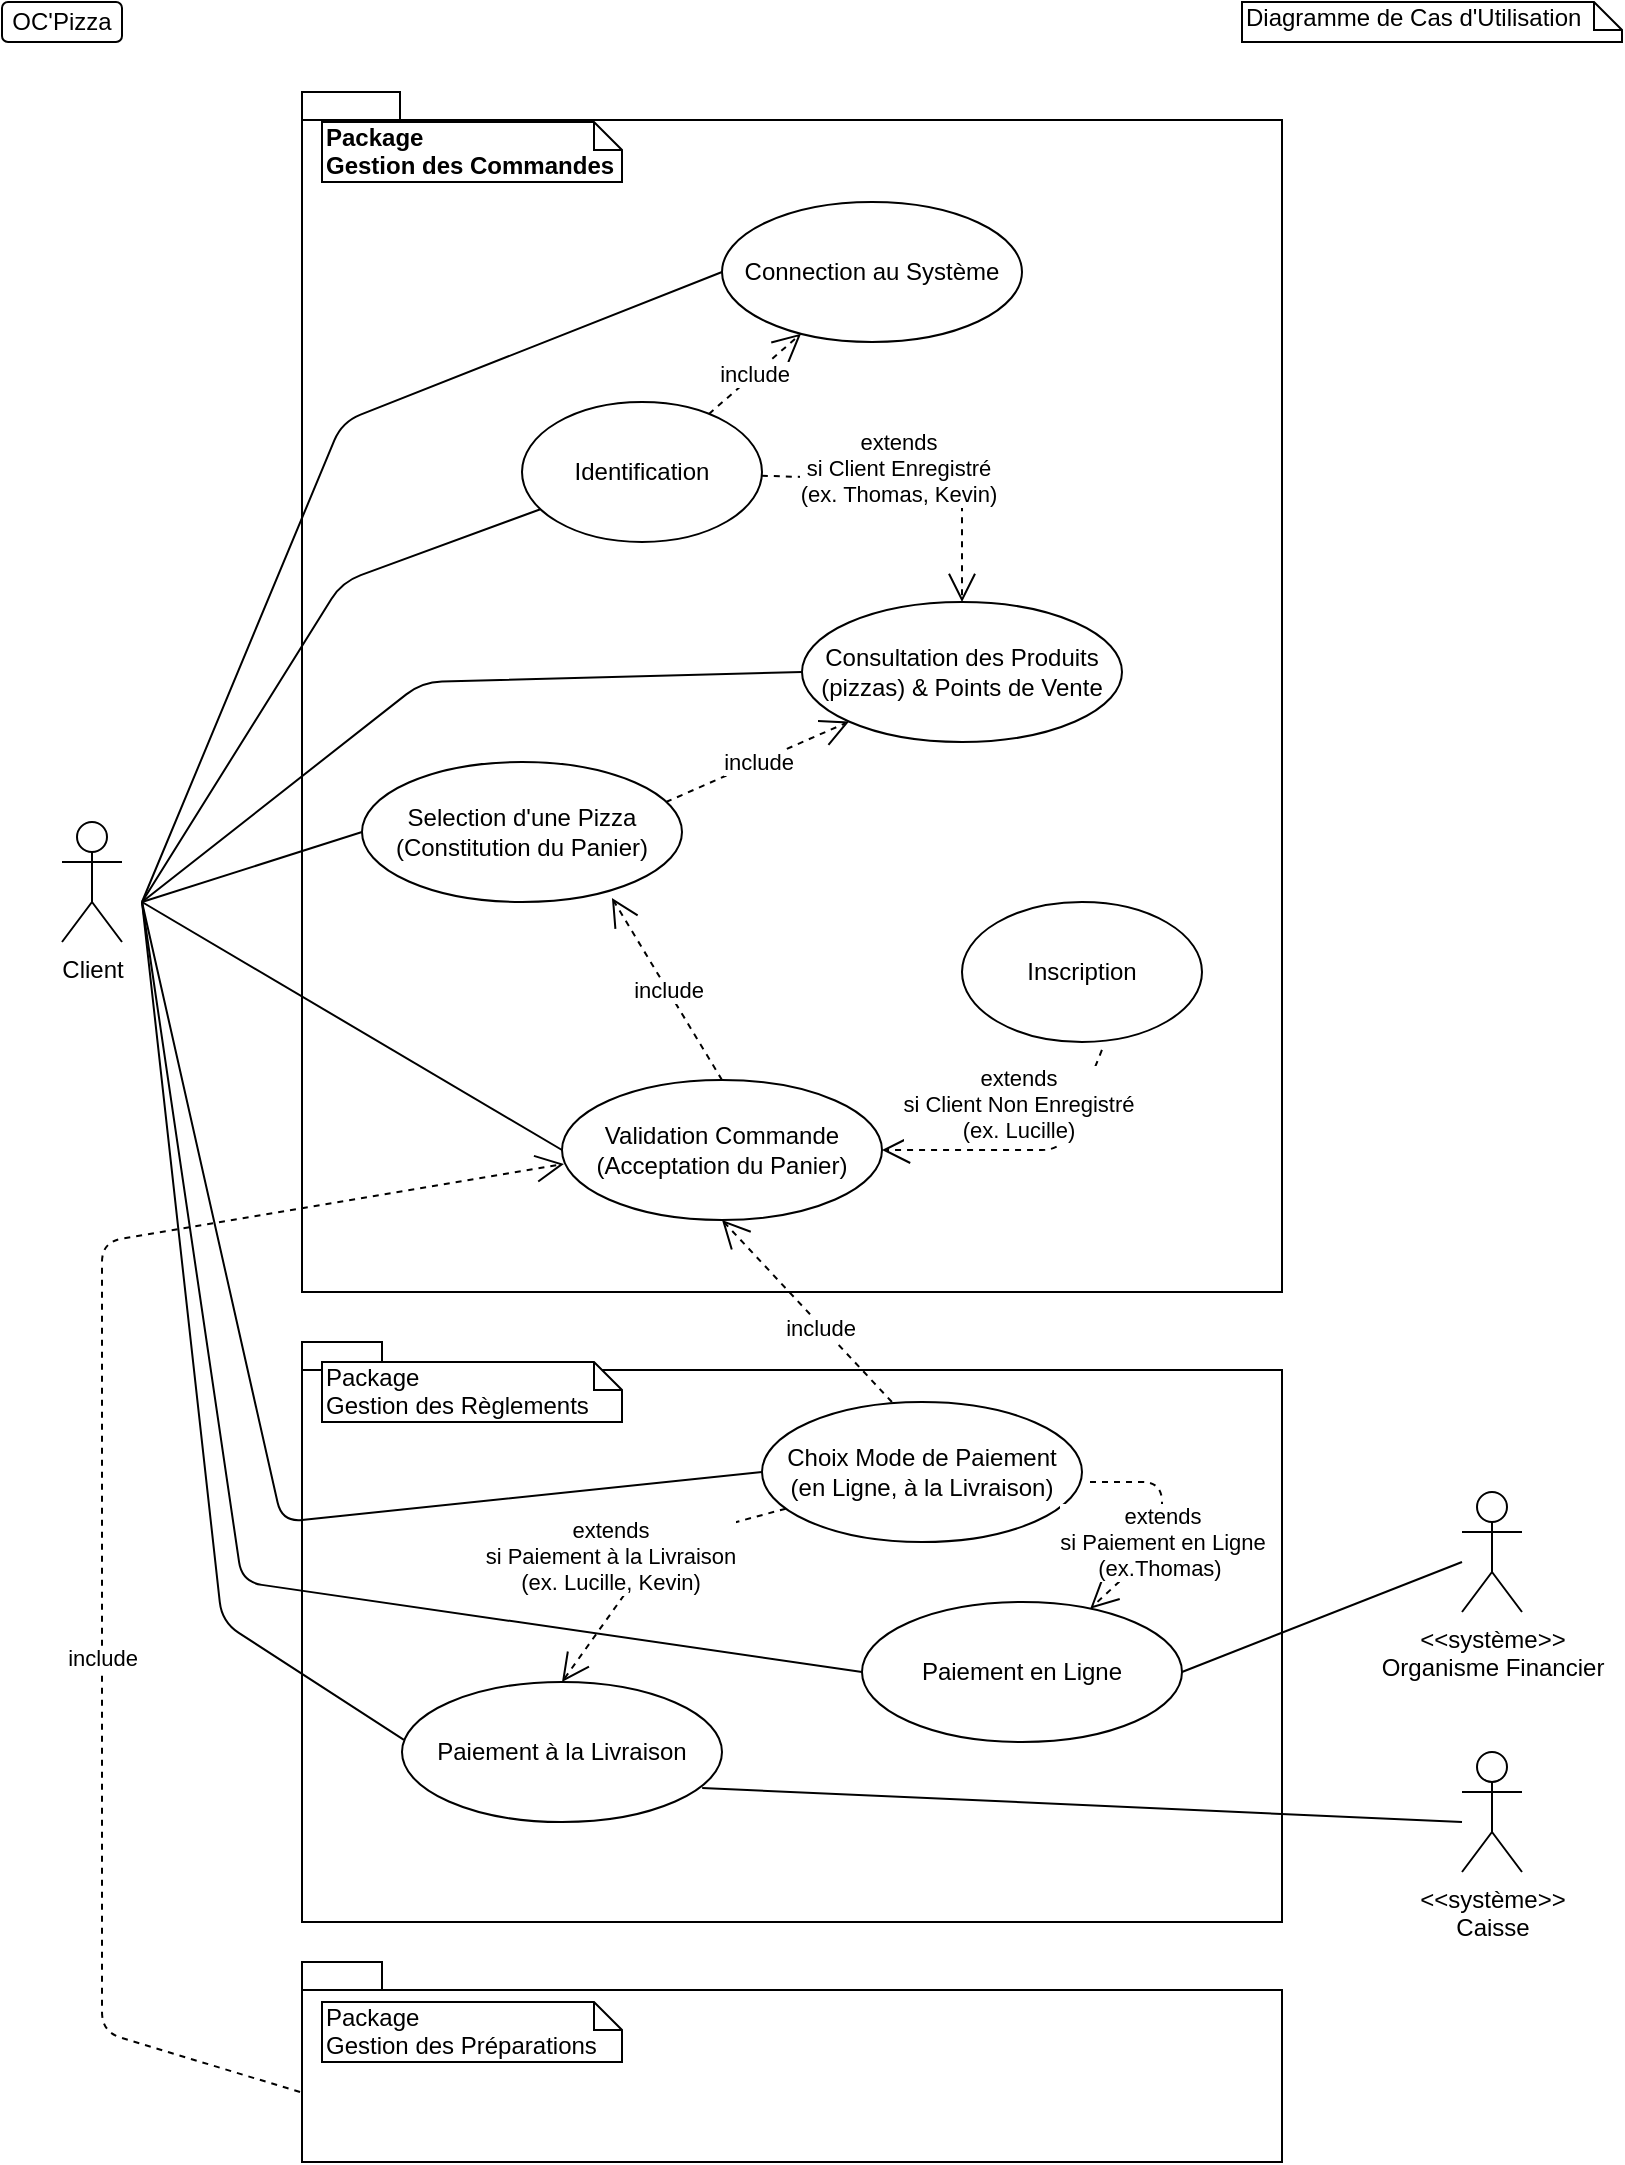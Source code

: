 <mxfile version="12.3.1" type="device" pages="1"><diagram id="ZVZr_ygmx5iWLDqqZzpk" name="Page-1"><mxGraphModel dx="1084" dy="651" grid="1" gridSize="10" guides="1" tooltips="1" connect="1" arrows="1" fold="1" page="1" pageScale="1" pageWidth="827" pageHeight="1169" math="0" shadow="0"><root><mxCell id="0"/><mxCell id="1" parent="0"/><mxCell id="7RBhTeeqjgn5L5TprI7I-26" value="" style="shape=folder;fontStyle=1;spacingTop=10;tabWidth=40;tabHeight=14;tabPosition=left;html=1;" parent="1" vertex="1"><mxGeometry x="160" y="680" width="490" height="290" as="geometry"/></mxCell><mxCell id="7RBhTeeqjgn5L5TprI7I-27" value="" style="shape=folder;fontStyle=1;spacingTop=10;tabWidth=40;tabHeight=14;tabPosition=left;html=1;" parent="1" vertex="1"><mxGeometry x="160" y="990" width="490" height="100" as="geometry"/></mxCell><mxCell id="7RBhTeeqjgn5L5TprI7I-25" value="" style="shape=folder;fontStyle=1;spacingTop=10;tabWidth=40;tabHeight=14;tabPosition=left;html=1;" parent="1" vertex="1"><mxGeometry x="160" y="55" width="490" height="600" as="geometry"/></mxCell><mxCell id="HdKIo4G3xb_w0U2Cbs_q-2" value="OC'Pizza" style="rounded=1;whiteSpace=wrap;html=1;" parent="1" vertex="1"><mxGeometry x="10" y="10" width="60" height="20" as="geometry"/></mxCell><mxCell id="HdKIo4G3xb_w0U2Cbs_q-4" value="Diagramme de Cas d'Utilisation" style="shape=note;whiteSpace=wrap;html=1;size=14;verticalAlign=top;align=left;spacingTop=-6;" parent="1" vertex="1"><mxGeometry x="630" y="10" width="190" height="20" as="geometry"/></mxCell><mxCell id="HdKIo4G3xb_w0U2Cbs_q-5" value="Client" style="shape=umlActor;verticalLabelPosition=bottom;labelBackgroundColor=#ffffff;verticalAlign=top;html=1;" parent="1" vertex="1"><mxGeometry x="40" y="420" width="30" height="60" as="geometry"/></mxCell><mxCell id="7RBhTeeqjgn5L5TprI7I-1" value="Connection au Système" style="ellipse;whiteSpace=wrap;html=1;" parent="1" vertex="1"><mxGeometry x="370" y="110" width="150" height="70" as="geometry"/></mxCell><mxCell id="7RBhTeeqjgn5L5TprI7I-2" value="Identification" style="ellipse;whiteSpace=wrap;html=1;" parent="1" vertex="1"><mxGeometry x="270" y="210" width="120" height="70" as="geometry"/></mxCell><mxCell id="7RBhTeeqjgn5L5TprI7I-3" value="Inscription" style="ellipse;whiteSpace=wrap;html=1;" parent="1" vertex="1"><mxGeometry x="490" y="460" width="120" height="70" as="geometry"/></mxCell><mxCell id="7RBhTeeqjgn5L5TprI7I-4" value="Consultation des Produits&lt;br&gt;(pizzas) &amp;amp; Points de Vente" style="ellipse;whiteSpace=wrap;html=1;" parent="1" vertex="1"><mxGeometry x="410" y="310" width="160" height="70" as="geometry"/></mxCell><mxCell id="7RBhTeeqjgn5L5TprI7I-5" value="Selection d'une Pizza&lt;br&gt;(Constitution du Panier)" style="ellipse;whiteSpace=wrap;html=1;" parent="1" vertex="1"><mxGeometry x="190" y="390" width="160" height="70" as="geometry"/></mxCell><mxCell id="7RBhTeeqjgn5L5TprI7I-6" value="Validation Commande&lt;br&gt;(Acceptation du Panier)" style="ellipse;whiteSpace=wrap;html=1;" parent="1" vertex="1"><mxGeometry x="290" y="549" width="160" height="70" as="geometry"/></mxCell><mxCell id="7RBhTeeqjgn5L5TprI7I-8" value="&lt;b&gt;Package&lt;br&gt;Gestion des Commandes&lt;/b&gt;" style="shape=note;whiteSpace=wrap;html=1;size=14;verticalAlign=top;align=left;spacingTop=-6;" parent="1" vertex="1"><mxGeometry x="170" y="70" width="150" height="30" as="geometry"/></mxCell><mxCell id="7RBhTeeqjgn5L5TprI7I-9" value="" style="endArrow=none;html=1;entryX=0;entryY=0.5;entryDx=0;entryDy=0;" parent="1" target="7RBhTeeqjgn5L5TprI7I-1" edge="1"><mxGeometry width="50" height="50" relative="1" as="geometry"><mxPoint x="80" y="460" as="sourcePoint"/><mxPoint x="300" y="178.167" as="targetPoint"/><Array as="points"><mxPoint x="180" y="220"/></Array></mxGeometry></mxCell><mxCell id="7RBhTeeqjgn5L5TprI7I-10" value="" style="endArrow=none;html=1;" parent="1" target="7RBhTeeqjgn5L5TprI7I-2" edge="1"><mxGeometry width="50" height="50" relative="1" as="geometry"><mxPoint x="80" y="460" as="sourcePoint"/><mxPoint x="380" y="155" as="targetPoint"/><Array as="points"><mxPoint x="180" y="300"/></Array></mxGeometry></mxCell><mxCell id="7RBhTeeqjgn5L5TprI7I-12" value="" style="endArrow=none;html=1;entryX=0;entryY=0.5;entryDx=0;entryDy=0;" parent="1" target="7RBhTeeqjgn5L5TprI7I-4" edge="1"><mxGeometry width="50" height="50" relative="1" as="geometry"><mxPoint x="80" y="460" as="sourcePoint"/><mxPoint x="380" y="155" as="targetPoint"/><Array as="points"><mxPoint x="220" y="350"/></Array></mxGeometry></mxCell><mxCell id="7RBhTeeqjgn5L5TprI7I-13" value="" style="endArrow=none;html=1;entryX=0;entryY=0.5;entryDx=0;entryDy=0;" parent="1" target="7RBhTeeqjgn5L5TprI7I-5" edge="1"><mxGeometry width="50" height="50" relative="1" as="geometry"><mxPoint x="80" y="460" as="sourcePoint"/><mxPoint x="380" y="155" as="targetPoint"/></mxGeometry></mxCell><mxCell id="7RBhTeeqjgn5L5TprI7I-14" value="" style="endArrow=none;html=1;entryX=0;entryY=0.5;entryDx=0;entryDy=0;" parent="1" target="7RBhTeeqjgn5L5TprI7I-6" edge="1"><mxGeometry width="50" height="50" relative="1" as="geometry"><mxPoint x="80" y="460" as="sourcePoint"/><mxPoint x="380" y="155" as="targetPoint"/></mxGeometry></mxCell><mxCell id="7RBhTeeqjgn5L5TprI7I-15" value="Package&lt;br&gt;Gestion des Règlements" style="shape=note;whiteSpace=wrap;html=1;size=14;verticalAlign=top;align=left;spacingTop=-6;" parent="1" vertex="1"><mxGeometry x="170" y="690" width="150" height="30" as="geometry"/></mxCell><mxCell id="7RBhTeeqjgn5L5TprI7I-16" value="Paiement en Ligne" style="ellipse;whiteSpace=wrap;html=1;" parent="1" vertex="1"><mxGeometry x="440" y="810" width="160" height="70" as="geometry"/></mxCell><mxCell id="7RBhTeeqjgn5L5TprI7I-17" value="Choix Mode de Paiement&lt;br&gt;(en Ligne, à la Livraison)" style="ellipse;whiteSpace=wrap;html=1;" parent="1" vertex="1"><mxGeometry x="390" y="710" width="160" height="70" as="geometry"/></mxCell><mxCell id="7RBhTeeqjgn5L5TprI7I-18" value="Package&lt;br&gt;Gestion des Préparations" style="shape=note;whiteSpace=wrap;html=1;size=14;verticalAlign=top;align=left;spacingTop=-6;" parent="1" vertex="1"><mxGeometry x="170" y="1010" width="150" height="30" as="geometry"/></mxCell><mxCell id="7RBhTeeqjgn5L5TprI7I-19" value="" style="endArrow=none;html=1;entryX=0;entryY=0.5;entryDx=0;entryDy=0;" parent="1" target="7RBhTeeqjgn5L5TprI7I-17" edge="1"><mxGeometry width="50" height="50" relative="1" as="geometry"><mxPoint x="80" y="460" as="sourcePoint"/><mxPoint x="120" y="594" as="targetPoint"/><Array as="points"><mxPoint x="150" y="770"/></Array></mxGeometry></mxCell><mxCell id="7RBhTeeqjgn5L5TprI7I-20" value="" style="endArrow=none;html=1;entryX=0;entryY=0.5;entryDx=0;entryDy=0;" parent="1" target="7RBhTeeqjgn5L5TprI7I-16" edge="1"><mxGeometry width="50" height="50" relative="1" as="geometry"><mxPoint x="80" y="460" as="sourcePoint"/><mxPoint x="360" y="895" as="targetPoint"/><Array as="points"><mxPoint x="130" y="800"/></Array></mxGeometry></mxCell><mxCell id="7RBhTeeqjgn5L5TprI7I-21" value="&amp;lt;&amp;lt;système&amp;gt;&amp;gt;&lt;br&gt;Organisme Financier" style="shape=umlActor;verticalLabelPosition=bottom;labelBackgroundColor=#ffffff;verticalAlign=top;html=1;" parent="1" vertex="1"><mxGeometry x="740" y="755" width="30" height="60" as="geometry"/></mxCell><mxCell id="7RBhTeeqjgn5L5TprI7I-24" value="" style="endArrow=none;html=1;exitX=1;exitY=0.5;exitDx=0;exitDy=0;" parent="1" source="7RBhTeeqjgn5L5TprI7I-16" edge="1"><mxGeometry width="50" height="50" relative="1" as="geometry"><mxPoint x="600" y="953" as="sourcePoint"/><mxPoint x="740" y="790" as="targetPoint"/></mxGeometry></mxCell><mxCell id="7RBhTeeqjgn5L5TprI7I-29" value="include" style="endArrow=open;endSize=12;dashed=1;html=1;entryX=0.006;entryY=0.6;entryDx=0;entryDy=0;entryPerimeter=0;exitX=-0.002;exitY=0.65;exitDx=0;exitDy=0;exitPerimeter=0;" parent="1" source="7RBhTeeqjgn5L5TprI7I-27" target="7RBhTeeqjgn5L5TprI7I-6" edge="1"><mxGeometry x="-0.208" width="160" relative="1" as="geometry"><mxPoint x="160" y="1045" as="sourcePoint"/><mxPoint x="50" y="595" as="targetPoint"/><Array as="points"><mxPoint x="60" y="1025"/><mxPoint x="60" y="630"/></Array><mxPoint as="offset"/></mxGeometry></mxCell><mxCell id="7RBhTeeqjgn5L5TprI7I-30" value="include" style="endArrow=open;endSize=12;dashed=1;html=1;" parent="1" source="7RBhTeeqjgn5L5TprI7I-2" target="7RBhTeeqjgn5L5TprI7I-1" edge="1"><mxGeometry width="160" relative="1" as="geometry"><mxPoint x="365" y="209.5" as="sourcePoint"/><mxPoint x="525" y="209.5" as="targetPoint"/></mxGeometry></mxCell><mxCell id="7RBhTeeqjgn5L5TprI7I-34" value="include" style="endArrow=open;endSize=12;dashed=1;html=1;exitX=0.95;exitY=0.286;exitDx=0;exitDy=0;exitPerimeter=0;" parent="1" target="7RBhTeeqjgn5L5TprI7I-4" edge="1" source="7RBhTeeqjgn5L5TprI7I-5"><mxGeometry width="160" relative="1" as="geometry"><mxPoint x="440" y="449" as="sourcePoint"/><mxPoint x="437" y="420" as="targetPoint"/></mxGeometry></mxCell><mxCell id="7RBhTeeqjgn5L5TprI7I-36" value="include" style="endArrow=open;endSize=12;dashed=1;html=1;exitX=0.5;exitY=0;exitDx=0;exitDy=0;entryX=0.781;entryY=0.971;entryDx=0;entryDy=0;entryPerimeter=0;" parent="1" source="7RBhTeeqjgn5L5TprI7I-6" target="7RBhTeeqjgn5L5TprI7I-5" edge="1"><mxGeometry width="160" relative="1" as="geometry"><mxPoint x="450" y="459" as="sourcePoint"/><mxPoint x="444.721" y="419.939" as="targetPoint"/><Array as="points"/><mxPoint as="offset"/></mxGeometry></mxCell><mxCell id="7RBhTeeqjgn5L5TprI7I-37" value="include" style="endArrow=open;endSize=12;dashed=1;html=1;exitX=0.406;exitY=0;exitDx=0;exitDy=0;exitPerimeter=0;entryX=0.5;entryY=1;entryDx=0;entryDy=0;" parent="1" source="7RBhTeeqjgn5L5TprI7I-17" target="7RBhTeeqjgn5L5TprI7I-6" edge="1"><mxGeometry x="-0.169" y="1" width="160" relative="1" as="geometry"><mxPoint x="420" y="740" as="sourcePoint"/><mxPoint x="580" y="740" as="targetPoint"/><mxPoint as="offset"/></mxGeometry></mxCell><mxCell id="7RBhTeeqjgn5L5TprI7I-38" value="extends&lt;br&gt;si Client Enregistré&lt;br&gt;(ex. Thomas, Kevin)" style="endArrow=open;endSize=12;dashed=1;html=1;entryX=0.5;entryY=0;entryDx=0;entryDy=0;" parent="1" source="7RBhTeeqjgn5L5TprI7I-2" target="7RBhTeeqjgn5L5TprI7I-4" edge="1"><mxGeometry x="-0.152" y="6" width="160" relative="1" as="geometry"><mxPoint x="340" y="329.5" as="sourcePoint"/><mxPoint x="500" y="329.5" as="targetPoint"/><Array as="points"><mxPoint x="490" y="250"/></Array><mxPoint as="offset"/></mxGeometry></mxCell><mxCell id="7RBhTeeqjgn5L5TprI7I-39" value="extends&lt;br&gt;si Client Non Enregistré&lt;br&gt;(ex. Lucille)" style="endArrow=open;endSize=12;dashed=1;html=1;entryX=1;entryY=0.5;entryDx=0;entryDy=0;exitX=0.583;exitY=1.057;exitDx=0;exitDy=0;exitPerimeter=0;" parent="1" source="7RBhTeeqjgn5L5TprI7I-3" target="7RBhTeeqjgn5L5TprI7I-6" edge="1"><mxGeometry x="-0.436" y="-29" width="160" relative="1" as="geometry"><mxPoint x="610" y="329.5" as="sourcePoint"/><mxPoint x="450" y="329.5" as="targetPoint"/><Array as="points"><mxPoint x="540" y="584"/></Array><mxPoint as="offset"/></mxGeometry></mxCell><mxCell id="7RBhTeeqjgn5L5TprI7I-40" value="extends&lt;br&gt;si Paiement en Ligne&lt;br&gt;(ex.Thomas)&amp;nbsp;" style="endArrow=open;endSize=12;dashed=1;html=1;" parent="1" target="7RBhTeeqjgn5L5TprI7I-16" edge="1"><mxGeometry x="0.148" width="160" relative="1" as="geometry"><mxPoint x="554" y="750" as="sourcePoint"/><mxPoint x="390" y="839.5" as="targetPoint"/><Array as="points"><mxPoint x="590" y="750"/><mxPoint x="590" y="780"/></Array><mxPoint as="offset"/></mxGeometry></mxCell><mxCell id="7nj0puipzfk8nmyNjn8S-1" value="Paiement à la Livraison" style="ellipse;whiteSpace=wrap;html=1;" parent="1" vertex="1"><mxGeometry x="210" y="850" width="160" height="70" as="geometry"/></mxCell><mxCell id="7nj0puipzfk8nmyNjn8S-2" value="&amp;lt;&amp;lt;système&amp;gt;&amp;gt;&lt;br&gt;Caisse" style="shape=umlActor;verticalLabelPosition=bottom;labelBackgroundColor=#ffffff;verticalAlign=top;html=1;" parent="1" vertex="1"><mxGeometry x="740" y="885" width="30" height="60" as="geometry"/></mxCell><mxCell id="7nj0puipzfk8nmyNjn8S-6" value="" style="endArrow=none;html=1;entryX=0.006;entryY=0.414;entryDx=0;entryDy=0;entryPerimeter=0;" parent="1" target="7nj0puipzfk8nmyNjn8S-1" edge="1"><mxGeometry width="50" height="50" relative="1" as="geometry"><mxPoint x="80" y="460" as="sourcePoint"/><mxPoint x="450" y="855" as="targetPoint"/><Array as="points"><mxPoint x="120" y="820"/></Array></mxGeometry></mxCell><mxCell id="7nj0puipzfk8nmyNjn8S-8" value="" style="endArrow=none;html=1;exitX=0.938;exitY=0.757;exitDx=0;exitDy=0;exitPerimeter=0;" parent="1" source="7nj0puipzfk8nmyNjn8S-1" edge="1"><mxGeometry width="50" height="50" relative="1" as="geometry"><mxPoint x="380" y="947.5" as="sourcePoint"/><mxPoint x="740" y="920" as="targetPoint"/><Array as="points"/></mxGeometry></mxCell><mxCell id="7nj0puipzfk8nmyNjn8S-9" value="extends&lt;br&gt;si Paiement à la Livraison&lt;br&gt;(ex. Lucille, Kevin)" style="endArrow=open;endSize=12;dashed=1;html=1;entryX=0.5;entryY=0;entryDx=0;entryDy=0;" parent="1" source="7RBhTeeqjgn5L5TprI7I-17" target="7nj0puipzfk8nmyNjn8S-1" edge="1"><mxGeometry x="-0.046" y="-20" width="160" relative="1" as="geometry"><mxPoint x="413" y="800" as="sourcePoint"/><mxPoint x="253" y="800" as="targetPoint"/><Array as="points"><mxPoint x="340" y="780"/></Array><mxPoint x="-5" y="13" as="offset"/></mxGeometry></mxCell></root></mxGraphModel></diagram></mxfile>